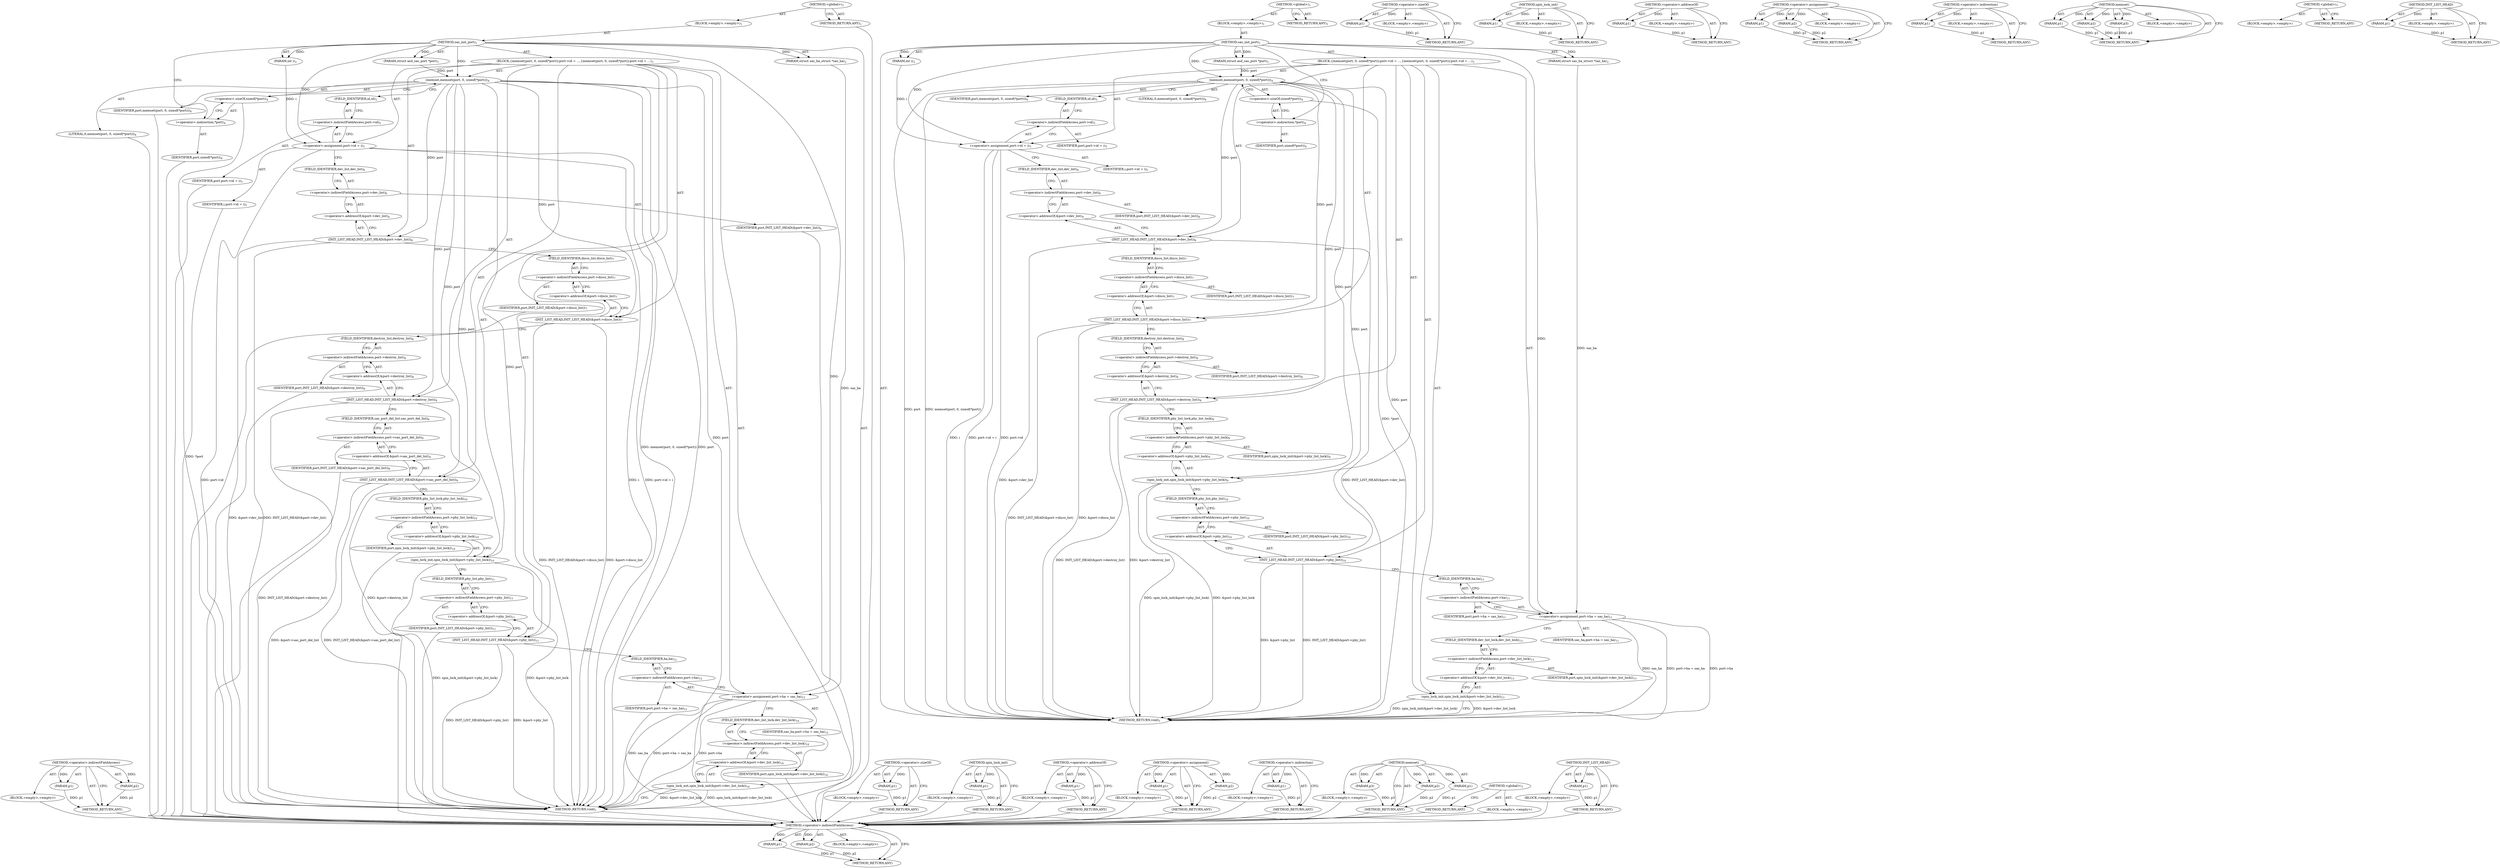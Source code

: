 digraph "INIT_LIST_HEAD" {
vulnerable_99 [label=<(METHOD,&lt;operator&gt;.indirectFieldAccess)>];
vulnerable_100 [label=<(PARAM,p1)>];
vulnerable_101 [label=<(PARAM,p2)>];
vulnerable_102 [label=<(BLOCK,&lt;empty&gt;,&lt;empty&gt;)>];
vulnerable_103 [label=<(METHOD_RETURN,ANY)>];
vulnerable_6 [label=<(METHOD,&lt;global&gt;)<SUB>1</SUB>>];
vulnerable_7 [label=<(BLOCK,&lt;empty&gt;,&lt;empty&gt;)<SUB>1</SUB>>];
vulnerable_8 [label=<(METHOD,sas_init_port)<SUB>1</SUB>>];
vulnerable_9 [label=<(PARAM,struct asd_sas_port *port)<SUB>1</SUB>>];
vulnerable_10 [label=<(PARAM,struct sas_ha_struct *sas_ha)<SUB>2</SUB>>];
vulnerable_11 [label=<(PARAM,int i)<SUB>2</SUB>>];
vulnerable_12 [label=<(BLOCK,{
	memset(port, 0, sizeof(*port));
	port-&gt;id = ...,{
	memset(port, 0, sizeof(*port));
	port-&gt;id = ...)<SUB>3</SUB>>];
vulnerable_13 [label=<(memset,memset(port, 0, sizeof(*port)))<SUB>4</SUB>>];
vulnerable_14 [label=<(IDENTIFIER,port,memset(port, 0, sizeof(*port)))<SUB>4</SUB>>];
vulnerable_15 [label=<(LITERAL,0,memset(port, 0, sizeof(*port)))<SUB>4</SUB>>];
vulnerable_16 [label=<(&lt;operator&gt;.sizeOf,sizeof(*port))<SUB>4</SUB>>];
vulnerable_17 [label=<(&lt;operator&gt;.indirection,*port)<SUB>4</SUB>>];
vulnerable_18 [label=<(IDENTIFIER,port,sizeof(*port))<SUB>4</SUB>>];
vulnerable_19 [label=<(&lt;operator&gt;.assignment,port-&gt;id = i)<SUB>5</SUB>>];
vulnerable_20 [label=<(&lt;operator&gt;.indirectFieldAccess,port-&gt;id)<SUB>5</SUB>>];
vulnerable_21 [label=<(IDENTIFIER,port,port-&gt;id = i)<SUB>5</SUB>>];
vulnerable_22 [label=<(FIELD_IDENTIFIER,id,id)<SUB>5</SUB>>];
vulnerable_23 [label=<(IDENTIFIER,i,port-&gt;id = i)<SUB>5</SUB>>];
vulnerable_24 [label=<(INIT_LIST_HEAD,INIT_LIST_HEAD(&amp;port-&gt;dev_list))<SUB>6</SUB>>];
vulnerable_25 [label=<(&lt;operator&gt;.addressOf,&amp;port-&gt;dev_list)<SUB>6</SUB>>];
vulnerable_26 [label=<(&lt;operator&gt;.indirectFieldAccess,port-&gt;dev_list)<SUB>6</SUB>>];
vulnerable_27 [label=<(IDENTIFIER,port,INIT_LIST_HEAD(&amp;port-&gt;dev_list))<SUB>6</SUB>>];
vulnerable_28 [label=<(FIELD_IDENTIFIER,dev_list,dev_list)<SUB>6</SUB>>];
vulnerable_29 [label=<(INIT_LIST_HEAD,INIT_LIST_HEAD(&amp;port-&gt;disco_list))<SUB>7</SUB>>];
vulnerable_30 [label=<(&lt;operator&gt;.addressOf,&amp;port-&gt;disco_list)<SUB>7</SUB>>];
vulnerable_31 [label=<(&lt;operator&gt;.indirectFieldAccess,port-&gt;disco_list)<SUB>7</SUB>>];
vulnerable_32 [label=<(IDENTIFIER,port,INIT_LIST_HEAD(&amp;port-&gt;disco_list))<SUB>7</SUB>>];
vulnerable_33 [label=<(FIELD_IDENTIFIER,disco_list,disco_list)<SUB>7</SUB>>];
vulnerable_34 [label=<(INIT_LIST_HEAD,INIT_LIST_HEAD(&amp;port-&gt;destroy_list))<SUB>8</SUB>>];
vulnerable_35 [label=<(&lt;operator&gt;.addressOf,&amp;port-&gt;destroy_list)<SUB>8</SUB>>];
vulnerable_36 [label=<(&lt;operator&gt;.indirectFieldAccess,port-&gt;destroy_list)<SUB>8</SUB>>];
vulnerable_37 [label=<(IDENTIFIER,port,INIT_LIST_HEAD(&amp;port-&gt;destroy_list))<SUB>8</SUB>>];
vulnerable_38 [label=<(FIELD_IDENTIFIER,destroy_list,destroy_list)<SUB>8</SUB>>];
vulnerable_39 [label=<(spin_lock_init,spin_lock_init(&amp;port-&gt;phy_list_lock))<SUB>9</SUB>>];
vulnerable_40 [label=<(&lt;operator&gt;.addressOf,&amp;port-&gt;phy_list_lock)<SUB>9</SUB>>];
vulnerable_41 [label=<(&lt;operator&gt;.indirectFieldAccess,port-&gt;phy_list_lock)<SUB>9</SUB>>];
vulnerable_42 [label=<(IDENTIFIER,port,spin_lock_init(&amp;port-&gt;phy_list_lock))<SUB>9</SUB>>];
vulnerable_43 [label=<(FIELD_IDENTIFIER,phy_list_lock,phy_list_lock)<SUB>9</SUB>>];
vulnerable_44 [label=<(INIT_LIST_HEAD,INIT_LIST_HEAD(&amp;port-&gt;phy_list))<SUB>10</SUB>>];
vulnerable_45 [label=<(&lt;operator&gt;.addressOf,&amp;port-&gt;phy_list)<SUB>10</SUB>>];
vulnerable_46 [label=<(&lt;operator&gt;.indirectFieldAccess,port-&gt;phy_list)<SUB>10</SUB>>];
vulnerable_47 [label=<(IDENTIFIER,port,INIT_LIST_HEAD(&amp;port-&gt;phy_list))<SUB>10</SUB>>];
vulnerable_48 [label=<(FIELD_IDENTIFIER,phy_list,phy_list)<SUB>10</SUB>>];
vulnerable_49 [label=<(&lt;operator&gt;.assignment,port-&gt;ha = sas_ha)<SUB>11</SUB>>];
vulnerable_50 [label=<(&lt;operator&gt;.indirectFieldAccess,port-&gt;ha)<SUB>11</SUB>>];
vulnerable_51 [label=<(IDENTIFIER,port,port-&gt;ha = sas_ha)<SUB>11</SUB>>];
vulnerable_52 [label=<(FIELD_IDENTIFIER,ha,ha)<SUB>11</SUB>>];
vulnerable_53 [label=<(IDENTIFIER,sas_ha,port-&gt;ha = sas_ha)<SUB>11</SUB>>];
vulnerable_54 [label=<(spin_lock_init,spin_lock_init(&amp;port-&gt;dev_list_lock))<SUB>13</SUB>>];
vulnerable_55 [label=<(&lt;operator&gt;.addressOf,&amp;port-&gt;dev_list_lock)<SUB>13</SUB>>];
vulnerable_56 [label=<(&lt;operator&gt;.indirectFieldAccess,port-&gt;dev_list_lock)<SUB>13</SUB>>];
vulnerable_57 [label=<(IDENTIFIER,port,spin_lock_init(&amp;port-&gt;dev_list_lock))<SUB>13</SUB>>];
vulnerable_58 [label=<(FIELD_IDENTIFIER,dev_list_lock,dev_list_lock)<SUB>13</SUB>>];
vulnerable_59 [label=<(METHOD_RETURN,void)<SUB>1</SUB>>];
vulnerable_61 [label=<(METHOD_RETURN,ANY)<SUB>1</SUB>>];
vulnerable_86 [label=<(METHOD,&lt;operator&gt;.sizeOf)>];
vulnerable_87 [label=<(PARAM,p1)>];
vulnerable_88 [label=<(BLOCK,&lt;empty&gt;,&lt;empty&gt;)>];
vulnerable_89 [label=<(METHOD_RETURN,ANY)>];
vulnerable_112 [label=<(METHOD,spin_lock_init)>];
vulnerable_113 [label=<(PARAM,p1)>];
vulnerable_114 [label=<(BLOCK,&lt;empty&gt;,&lt;empty&gt;)>];
vulnerable_115 [label=<(METHOD_RETURN,ANY)>];
vulnerable_108 [label=<(METHOD,&lt;operator&gt;.addressOf)>];
vulnerable_109 [label=<(PARAM,p1)>];
vulnerable_110 [label=<(BLOCK,&lt;empty&gt;,&lt;empty&gt;)>];
vulnerable_111 [label=<(METHOD_RETURN,ANY)>];
vulnerable_94 [label=<(METHOD,&lt;operator&gt;.assignment)>];
vulnerable_95 [label=<(PARAM,p1)>];
vulnerable_96 [label=<(PARAM,p2)>];
vulnerable_97 [label=<(BLOCK,&lt;empty&gt;,&lt;empty&gt;)>];
vulnerable_98 [label=<(METHOD_RETURN,ANY)>];
vulnerable_90 [label=<(METHOD,&lt;operator&gt;.indirection)>];
vulnerable_91 [label=<(PARAM,p1)>];
vulnerable_92 [label=<(BLOCK,&lt;empty&gt;,&lt;empty&gt;)>];
vulnerable_93 [label=<(METHOD_RETURN,ANY)>];
vulnerable_80 [label=<(METHOD,memset)>];
vulnerable_81 [label=<(PARAM,p1)>];
vulnerable_82 [label=<(PARAM,p2)>];
vulnerable_83 [label=<(PARAM,p3)>];
vulnerable_84 [label=<(BLOCK,&lt;empty&gt;,&lt;empty&gt;)>];
vulnerable_85 [label=<(METHOD_RETURN,ANY)>];
vulnerable_74 [label=<(METHOD,&lt;global&gt;)<SUB>1</SUB>>];
vulnerable_75 [label=<(BLOCK,&lt;empty&gt;,&lt;empty&gt;)>];
vulnerable_76 [label=<(METHOD_RETURN,ANY)>];
vulnerable_104 [label=<(METHOD,INIT_LIST_HEAD)>];
vulnerable_105 [label=<(PARAM,p1)>];
vulnerable_106 [label=<(BLOCK,&lt;empty&gt;,&lt;empty&gt;)>];
vulnerable_107 [label=<(METHOD_RETURN,ANY)>];
fixed_104 [label=<(METHOD,&lt;operator&gt;.indirectFieldAccess)>];
fixed_105 [label=<(PARAM,p1)>];
fixed_106 [label=<(PARAM,p2)>];
fixed_107 [label=<(BLOCK,&lt;empty&gt;,&lt;empty&gt;)>];
fixed_108 [label=<(METHOD_RETURN,ANY)>];
fixed_6 [label=<(METHOD,&lt;global&gt;)<SUB>1</SUB>>];
fixed_7 [label=<(BLOCK,&lt;empty&gt;,&lt;empty&gt;)<SUB>1</SUB>>];
fixed_8 [label=<(METHOD,sas_init_port)<SUB>1</SUB>>];
fixed_9 [label=<(PARAM,struct asd_sas_port *port)<SUB>1</SUB>>];
fixed_10 [label=<(PARAM,struct sas_ha_struct *sas_ha)<SUB>2</SUB>>];
fixed_11 [label=<(PARAM,int i)<SUB>2</SUB>>];
fixed_12 [label=<(BLOCK,{
	memset(port, 0, sizeof(*port));
	port-&gt;id = ...,{
	memset(port, 0, sizeof(*port));
	port-&gt;id = ...)<SUB>3</SUB>>];
fixed_13 [label=<(memset,memset(port, 0, sizeof(*port)))<SUB>4</SUB>>];
fixed_14 [label=<(IDENTIFIER,port,memset(port, 0, sizeof(*port)))<SUB>4</SUB>>];
fixed_15 [label=<(LITERAL,0,memset(port, 0, sizeof(*port)))<SUB>4</SUB>>];
fixed_16 [label=<(&lt;operator&gt;.sizeOf,sizeof(*port))<SUB>4</SUB>>];
fixed_17 [label=<(&lt;operator&gt;.indirection,*port)<SUB>4</SUB>>];
fixed_18 [label=<(IDENTIFIER,port,sizeof(*port))<SUB>4</SUB>>];
fixed_19 [label=<(&lt;operator&gt;.assignment,port-&gt;id = i)<SUB>5</SUB>>];
fixed_20 [label=<(&lt;operator&gt;.indirectFieldAccess,port-&gt;id)<SUB>5</SUB>>];
fixed_21 [label=<(IDENTIFIER,port,port-&gt;id = i)<SUB>5</SUB>>];
fixed_22 [label=<(FIELD_IDENTIFIER,id,id)<SUB>5</SUB>>];
fixed_23 [label=<(IDENTIFIER,i,port-&gt;id = i)<SUB>5</SUB>>];
fixed_24 [label=<(INIT_LIST_HEAD,INIT_LIST_HEAD(&amp;port-&gt;dev_list))<SUB>6</SUB>>];
fixed_25 [label=<(&lt;operator&gt;.addressOf,&amp;port-&gt;dev_list)<SUB>6</SUB>>];
fixed_26 [label=<(&lt;operator&gt;.indirectFieldAccess,port-&gt;dev_list)<SUB>6</SUB>>];
fixed_27 [label=<(IDENTIFIER,port,INIT_LIST_HEAD(&amp;port-&gt;dev_list))<SUB>6</SUB>>];
fixed_28 [label=<(FIELD_IDENTIFIER,dev_list,dev_list)<SUB>6</SUB>>];
fixed_29 [label=<(INIT_LIST_HEAD,INIT_LIST_HEAD(&amp;port-&gt;disco_list))<SUB>7</SUB>>];
fixed_30 [label=<(&lt;operator&gt;.addressOf,&amp;port-&gt;disco_list)<SUB>7</SUB>>];
fixed_31 [label=<(&lt;operator&gt;.indirectFieldAccess,port-&gt;disco_list)<SUB>7</SUB>>];
fixed_32 [label=<(IDENTIFIER,port,INIT_LIST_HEAD(&amp;port-&gt;disco_list))<SUB>7</SUB>>];
fixed_33 [label=<(FIELD_IDENTIFIER,disco_list,disco_list)<SUB>7</SUB>>];
fixed_34 [label=<(INIT_LIST_HEAD,INIT_LIST_HEAD(&amp;port-&gt;destroy_list))<SUB>8</SUB>>];
fixed_35 [label=<(&lt;operator&gt;.addressOf,&amp;port-&gt;destroy_list)<SUB>8</SUB>>];
fixed_36 [label=<(&lt;operator&gt;.indirectFieldAccess,port-&gt;destroy_list)<SUB>8</SUB>>];
fixed_37 [label=<(IDENTIFIER,port,INIT_LIST_HEAD(&amp;port-&gt;destroy_list))<SUB>8</SUB>>];
fixed_38 [label=<(FIELD_IDENTIFIER,destroy_list,destroy_list)<SUB>8</SUB>>];
fixed_39 [label=<(INIT_LIST_HEAD,INIT_LIST_HEAD(&amp;port-&gt;sas_port_del_list))<SUB>9</SUB>>];
fixed_40 [label=<(&lt;operator&gt;.addressOf,&amp;port-&gt;sas_port_del_list)<SUB>9</SUB>>];
fixed_41 [label=<(&lt;operator&gt;.indirectFieldAccess,port-&gt;sas_port_del_list)<SUB>9</SUB>>];
fixed_42 [label=<(IDENTIFIER,port,INIT_LIST_HEAD(&amp;port-&gt;sas_port_del_list))<SUB>9</SUB>>];
fixed_43 [label=<(FIELD_IDENTIFIER,sas_port_del_list,sas_port_del_list)<SUB>9</SUB>>];
fixed_44 [label=<(spin_lock_init,spin_lock_init(&amp;port-&gt;phy_list_lock))<SUB>10</SUB>>];
fixed_45 [label=<(&lt;operator&gt;.addressOf,&amp;port-&gt;phy_list_lock)<SUB>10</SUB>>];
fixed_46 [label=<(&lt;operator&gt;.indirectFieldAccess,port-&gt;phy_list_lock)<SUB>10</SUB>>];
fixed_47 [label=<(IDENTIFIER,port,spin_lock_init(&amp;port-&gt;phy_list_lock))<SUB>10</SUB>>];
fixed_48 [label=<(FIELD_IDENTIFIER,phy_list_lock,phy_list_lock)<SUB>10</SUB>>];
fixed_49 [label=<(INIT_LIST_HEAD,INIT_LIST_HEAD(&amp;port-&gt;phy_list))<SUB>11</SUB>>];
fixed_50 [label=<(&lt;operator&gt;.addressOf,&amp;port-&gt;phy_list)<SUB>11</SUB>>];
fixed_51 [label=<(&lt;operator&gt;.indirectFieldAccess,port-&gt;phy_list)<SUB>11</SUB>>];
fixed_52 [label=<(IDENTIFIER,port,INIT_LIST_HEAD(&amp;port-&gt;phy_list))<SUB>11</SUB>>];
fixed_53 [label=<(FIELD_IDENTIFIER,phy_list,phy_list)<SUB>11</SUB>>];
fixed_54 [label=<(&lt;operator&gt;.assignment,port-&gt;ha = sas_ha)<SUB>12</SUB>>];
fixed_55 [label=<(&lt;operator&gt;.indirectFieldAccess,port-&gt;ha)<SUB>12</SUB>>];
fixed_56 [label=<(IDENTIFIER,port,port-&gt;ha = sas_ha)<SUB>12</SUB>>];
fixed_57 [label=<(FIELD_IDENTIFIER,ha,ha)<SUB>12</SUB>>];
fixed_58 [label=<(IDENTIFIER,sas_ha,port-&gt;ha = sas_ha)<SUB>12</SUB>>];
fixed_59 [label=<(spin_lock_init,spin_lock_init(&amp;port-&gt;dev_list_lock))<SUB>14</SUB>>];
fixed_60 [label=<(&lt;operator&gt;.addressOf,&amp;port-&gt;dev_list_lock)<SUB>14</SUB>>];
fixed_61 [label=<(&lt;operator&gt;.indirectFieldAccess,port-&gt;dev_list_lock)<SUB>14</SUB>>];
fixed_62 [label=<(IDENTIFIER,port,spin_lock_init(&amp;port-&gt;dev_list_lock))<SUB>14</SUB>>];
fixed_63 [label=<(FIELD_IDENTIFIER,dev_list_lock,dev_list_lock)<SUB>14</SUB>>];
fixed_64 [label=<(METHOD_RETURN,void)<SUB>1</SUB>>];
fixed_66 [label=<(METHOD_RETURN,ANY)<SUB>1</SUB>>];
fixed_91 [label=<(METHOD,&lt;operator&gt;.sizeOf)>];
fixed_92 [label=<(PARAM,p1)>];
fixed_93 [label=<(BLOCK,&lt;empty&gt;,&lt;empty&gt;)>];
fixed_94 [label=<(METHOD_RETURN,ANY)>];
fixed_117 [label=<(METHOD,spin_lock_init)>];
fixed_118 [label=<(PARAM,p1)>];
fixed_119 [label=<(BLOCK,&lt;empty&gt;,&lt;empty&gt;)>];
fixed_120 [label=<(METHOD_RETURN,ANY)>];
fixed_113 [label=<(METHOD,&lt;operator&gt;.addressOf)>];
fixed_114 [label=<(PARAM,p1)>];
fixed_115 [label=<(BLOCK,&lt;empty&gt;,&lt;empty&gt;)>];
fixed_116 [label=<(METHOD_RETURN,ANY)>];
fixed_99 [label=<(METHOD,&lt;operator&gt;.assignment)>];
fixed_100 [label=<(PARAM,p1)>];
fixed_101 [label=<(PARAM,p2)>];
fixed_102 [label=<(BLOCK,&lt;empty&gt;,&lt;empty&gt;)>];
fixed_103 [label=<(METHOD_RETURN,ANY)>];
fixed_95 [label=<(METHOD,&lt;operator&gt;.indirection)>];
fixed_96 [label=<(PARAM,p1)>];
fixed_97 [label=<(BLOCK,&lt;empty&gt;,&lt;empty&gt;)>];
fixed_98 [label=<(METHOD_RETURN,ANY)>];
fixed_85 [label=<(METHOD,memset)>];
fixed_86 [label=<(PARAM,p1)>];
fixed_87 [label=<(PARAM,p2)>];
fixed_88 [label=<(PARAM,p3)>];
fixed_89 [label=<(BLOCK,&lt;empty&gt;,&lt;empty&gt;)>];
fixed_90 [label=<(METHOD_RETURN,ANY)>];
fixed_79 [label=<(METHOD,&lt;global&gt;)<SUB>1</SUB>>];
fixed_80 [label=<(BLOCK,&lt;empty&gt;,&lt;empty&gt;)>];
fixed_81 [label=<(METHOD_RETURN,ANY)>];
fixed_109 [label=<(METHOD,INIT_LIST_HEAD)>];
fixed_110 [label=<(PARAM,p1)>];
fixed_111 [label=<(BLOCK,&lt;empty&gt;,&lt;empty&gt;)>];
fixed_112 [label=<(METHOD_RETURN,ANY)>];
vulnerable_99 -> vulnerable_100  [key=0, label="AST: "];
vulnerable_99 -> vulnerable_100  [key=1, label="DDG: "];
vulnerable_99 -> vulnerable_102  [key=0, label="AST: "];
vulnerable_99 -> vulnerable_101  [key=0, label="AST: "];
vulnerable_99 -> vulnerable_101  [key=1, label="DDG: "];
vulnerable_99 -> vulnerable_103  [key=0, label="AST: "];
vulnerable_99 -> vulnerable_103  [key=1, label="CFG: "];
vulnerable_100 -> vulnerable_103  [key=0, label="DDG: p1"];
vulnerable_101 -> vulnerable_103  [key=0, label="DDG: p2"];
vulnerable_6 -> vulnerable_7  [key=0, label="AST: "];
vulnerable_6 -> vulnerable_61  [key=0, label="AST: "];
vulnerable_6 -> vulnerable_61  [key=1, label="CFG: "];
vulnerable_7 -> vulnerable_8  [key=0, label="AST: "];
vulnerable_8 -> vulnerable_9  [key=0, label="AST: "];
vulnerable_8 -> vulnerable_9  [key=1, label="DDG: "];
vulnerable_8 -> vulnerable_10  [key=0, label="AST: "];
vulnerable_8 -> vulnerable_10  [key=1, label="DDG: "];
vulnerable_8 -> vulnerable_11  [key=0, label="AST: "];
vulnerable_8 -> vulnerable_11  [key=1, label="DDG: "];
vulnerable_8 -> vulnerable_12  [key=0, label="AST: "];
vulnerable_8 -> vulnerable_59  [key=0, label="AST: "];
vulnerable_8 -> vulnerable_17  [key=0, label="CFG: "];
vulnerable_8 -> vulnerable_19  [key=0, label="DDG: "];
vulnerable_8 -> vulnerable_49  [key=0, label="DDG: "];
vulnerable_8 -> vulnerable_13  [key=0, label="DDG: "];
vulnerable_9 -> vulnerable_13  [key=0, label="DDG: port"];
vulnerable_10 -> vulnerable_49  [key=0, label="DDG: sas_ha"];
vulnerable_11 -> vulnerable_19  [key=0, label="DDG: i"];
vulnerable_12 -> vulnerable_13  [key=0, label="AST: "];
vulnerable_12 -> vulnerable_19  [key=0, label="AST: "];
vulnerable_12 -> vulnerable_24  [key=0, label="AST: "];
vulnerable_12 -> vulnerable_29  [key=0, label="AST: "];
vulnerable_12 -> vulnerable_34  [key=0, label="AST: "];
vulnerable_12 -> vulnerable_39  [key=0, label="AST: "];
vulnerable_12 -> vulnerable_44  [key=0, label="AST: "];
vulnerable_12 -> vulnerable_49  [key=0, label="AST: "];
vulnerable_12 -> vulnerable_54  [key=0, label="AST: "];
vulnerable_13 -> vulnerable_14  [key=0, label="AST: "];
vulnerable_13 -> vulnerable_15  [key=0, label="AST: "];
vulnerable_13 -> vulnerable_16  [key=0, label="AST: "];
vulnerable_13 -> vulnerable_22  [key=0, label="CFG: "];
vulnerable_13 -> vulnerable_59  [key=0, label="DDG: port"];
vulnerable_13 -> vulnerable_59  [key=1, label="DDG: memset(port, 0, sizeof(*port))"];
vulnerable_13 -> vulnerable_24  [key=0, label="DDG: port"];
vulnerable_13 -> vulnerable_29  [key=0, label="DDG: port"];
vulnerable_13 -> vulnerable_34  [key=0, label="DDG: port"];
vulnerable_13 -> vulnerable_39  [key=0, label="DDG: port"];
vulnerable_13 -> vulnerable_44  [key=0, label="DDG: port"];
vulnerable_13 -> vulnerable_54  [key=0, label="DDG: port"];
vulnerable_16 -> vulnerable_17  [key=0, label="AST: "];
vulnerable_16 -> vulnerable_13  [key=0, label="CFG: "];
vulnerable_16 -> vulnerable_59  [key=0, label="DDG: *port"];
vulnerable_17 -> vulnerable_18  [key=0, label="AST: "];
vulnerable_17 -> vulnerable_16  [key=0, label="CFG: "];
vulnerable_19 -> vulnerable_20  [key=0, label="AST: "];
vulnerable_19 -> vulnerable_23  [key=0, label="AST: "];
vulnerable_19 -> vulnerable_28  [key=0, label="CFG: "];
vulnerable_19 -> vulnerable_59  [key=0, label="DDG: port-&gt;id"];
vulnerable_19 -> vulnerable_59  [key=1, label="DDG: i"];
vulnerable_19 -> vulnerable_59  [key=2, label="DDG: port-&gt;id = i"];
vulnerable_20 -> vulnerable_21  [key=0, label="AST: "];
vulnerable_20 -> vulnerable_22  [key=0, label="AST: "];
vulnerable_20 -> vulnerable_19  [key=0, label="CFG: "];
vulnerable_22 -> vulnerable_20  [key=0, label="CFG: "];
vulnerable_24 -> vulnerable_25  [key=0, label="AST: "];
vulnerable_24 -> vulnerable_33  [key=0, label="CFG: "];
vulnerable_24 -> vulnerable_59  [key=0, label="DDG: &amp;port-&gt;dev_list"];
vulnerable_24 -> vulnerable_59  [key=1, label="DDG: INIT_LIST_HEAD(&amp;port-&gt;dev_list)"];
vulnerable_25 -> vulnerable_26  [key=0, label="AST: "];
vulnerable_25 -> vulnerable_24  [key=0, label="CFG: "];
vulnerable_26 -> vulnerable_27  [key=0, label="AST: "];
vulnerable_26 -> vulnerable_28  [key=0, label="AST: "];
vulnerable_26 -> vulnerable_25  [key=0, label="CFG: "];
vulnerable_28 -> vulnerable_26  [key=0, label="CFG: "];
vulnerable_29 -> vulnerable_30  [key=0, label="AST: "];
vulnerable_29 -> vulnerable_38  [key=0, label="CFG: "];
vulnerable_29 -> vulnerable_59  [key=0, label="DDG: &amp;port-&gt;disco_list"];
vulnerable_29 -> vulnerable_59  [key=1, label="DDG: INIT_LIST_HEAD(&amp;port-&gt;disco_list)"];
vulnerable_30 -> vulnerable_31  [key=0, label="AST: "];
vulnerable_30 -> vulnerable_29  [key=0, label="CFG: "];
vulnerable_31 -> vulnerable_32  [key=0, label="AST: "];
vulnerable_31 -> vulnerable_33  [key=0, label="AST: "];
vulnerable_31 -> vulnerable_30  [key=0, label="CFG: "];
vulnerable_33 -> vulnerable_31  [key=0, label="CFG: "];
vulnerable_34 -> vulnerable_35  [key=0, label="AST: "];
vulnerable_34 -> vulnerable_43  [key=0, label="CFG: "];
vulnerable_34 -> vulnerable_59  [key=0, label="DDG: &amp;port-&gt;destroy_list"];
vulnerable_34 -> vulnerable_59  [key=1, label="DDG: INIT_LIST_HEAD(&amp;port-&gt;destroy_list)"];
vulnerable_35 -> vulnerable_36  [key=0, label="AST: "];
vulnerable_35 -> vulnerable_34  [key=0, label="CFG: "];
vulnerable_36 -> vulnerable_37  [key=0, label="AST: "];
vulnerable_36 -> vulnerable_38  [key=0, label="AST: "];
vulnerable_36 -> vulnerable_35  [key=0, label="CFG: "];
vulnerable_38 -> vulnerable_36  [key=0, label="CFG: "];
vulnerable_39 -> vulnerable_40  [key=0, label="AST: "];
vulnerable_39 -> vulnerable_48  [key=0, label="CFG: "];
vulnerable_39 -> vulnerable_59  [key=0, label="DDG: &amp;port-&gt;phy_list_lock"];
vulnerable_39 -> vulnerable_59  [key=1, label="DDG: spin_lock_init(&amp;port-&gt;phy_list_lock)"];
vulnerable_40 -> vulnerable_41  [key=0, label="AST: "];
vulnerable_40 -> vulnerable_39  [key=0, label="CFG: "];
vulnerable_41 -> vulnerable_42  [key=0, label="AST: "];
vulnerable_41 -> vulnerable_43  [key=0, label="AST: "];
vulnerable_41 -> vulnerable_40  [key=0, label="CFG: "];
vulnerable_43 -> vulnerable_41  [key=0, label="CFG: "];
vulnerable_44 -> vulnerable_45  [key=0, label="AST: "];
vulnerable_44 -> vulnerable_52  [key=0, label="CFG: "];
vulnerable_44 -> vulnerable_59  [key=0, label="DDG: &amp;port-&gt;phy_list"];
vulnerable_44 -> vulnerable_59  [key=1, label="DDG: INIT_LIST_HEAD(&amp;port-&gt;phy_list)"];
vulnerable_45 -> vulnerable_46  [key=0, label="AST: "];
vulnerable_45 -> vulnerable_44  [key=0, label="CFG: "];
vulnerable_46 -> vulnerable_47  [key=0, label="AST: "];
vulnerable_46 -> vulnerable_48  [key=0, label="AST: "];
vulnerable_46 -> vulnerable_45  [key=0, label="CFG: "];
vulnerable_48 -> vulnerable_46  [key=0, label="CFG: "];
vulnerable_49 -> vulnerable_50  [key=0, label="AST: "];
vulnerable_49 -> vulnerable_53  [key=0, label="AST: "];
vulnerable_49 -> vulnerable_58  [key=0, label="CFG: "];
vulnerable_49 -> vulnerable_59  [key=0, label="DDG: port-&gt;ha"];
vulnerable_49 -> vulnerable_59  [key=1, label="DDG: sas_ha"];
vulnerable_49 -> vulnerable_59  [key=2, label="DDG: port-&gt;ha = sas_ha"];
vulnerable_50 -> vulnerable_51  [key=0, label="AST: "];
vulnerable_50 -> vulnerable_52  [key=0, label="AST: "];
vulnerable_50 -> vulnerable_49  [key=0, label="CFG: "];
vulnerable_52 -> vulnerable_50  [key=0, label="CFG: "];
vulnerable_54 -> vulnerable_55  [key=0, label="AST: "];
vulnerable_54 -> vulnerable_59  [key=0, label="CFG: "];
vulnerable_54 -> vulnerable_59  [key=1, label="DDG: &amp;port-&gt;dev_list_lock"];
vulnerable_54 -> vulnerable_59  [key=2, label="DDG: spin_lock_init(&amp;port-&gt;dev_list_lock)"];
vulnerable_55 -> vulnerable_56  [key=0, label="AST: "];
vulnerable_55 -> vulnerable_54  [key=0, label="CFG: "];
vulnerable_56 -> vulnerable_57  [key=0, label="AST: "];
vulnerable_56 -> vulnerable_58  [key=0, label="AST: "];
vulnerable_56 -> vulnerable_55  [key=0, label="CFG: "];
vulnerable_58 -> vulnerable_56  [key=0, label="CFG: "];
vulnerable_86 -> vulnerable_87  [key=0, label="AST: "];
vulnerable_86 -> vulnerable_87  [key=1, label="DDG: "];
vulnerable_86 -> vulnerable_88  [key=0, label="AST: "];
vulnerable_86 -> vulnerable_89  [key=0, label="AST: "];
vulnerable_86 -> vulnerable_89  [key=1, label="CFG: "];
vulnerable_87 -> vulnerable_89  [key=0, label="DDG: p1"];
vulnerable_112 -> vulnerable_113  [key=0, label="AST: "];
vulnerable_112 -> vulnerable_113  [key=1, label="DDG: "];
vulnerable_112 -> vulnerable_114  [key=0, label="AST: "];
vulnerable_112 -> vulnerable_115  [key=0, label="AST: "];
vulnerable_112 -> vulnerable_115  [key=1, label="CFG: "];
vulnerable_113 -> vulnerable_115  [key=0, label="DDG: p1"];
vulnerable_108 -> vulnerable_109  [key=0, label="AST: "];
vulnerable_108 -> vulnerable_109  [key=1, label="DDG: "];
vulnerable_108 -> vulnerable_110  [key=0, label="AST: "];
vulnerable_108 -> vulnerable_111  [key=0, label="AST: "];
vulnerable_108 -> vulnerable_111  [key=1, label="CFG: "];
vulnerable_109 -> vulnerable_111  [key=0, label="DDG: p1"];
vulnerable_94 -> vulnerable_95  [key=0, label="AST: "];
vulnerable_94 -> vulnerable_95  [key=1, label="DDG: "];
vulnerable_94 -> vulnerable_97  [key=0, label="AST: "];
vulnerable_94 -> vulnerable_96  [key=0, label="AST: "];
vulnerable_94 -> vulnerable_96  [key=1, label="DDG: "];
vulnerable_94 -> vulnerable_98  [key=0, label="AST: "];
vulnerable_94 -> vulnerable_98  [key=1, label="CFG: "];
vulnerable_95 -> vulnerable_98  [key=0, label="DDG: p1"];
vulnerable_96 -> vulnerable_98  [key=0, label="DDG: p2"];
vulnerable_90 -> vulnerable_91  [key=0, label="AST: "];
vulnerable_90 -> vulnerable_91  [key=1, label="DDG: "];
vulnerable_90 -> vulnerable_92  [key=0, label="AST: "];
vulnerable_90 -> vulnerable_93  [key=0, label="AST: "];
vulnerable_90 -> vulnerable_93  [key=1, label="CFG: "];
vulnerable_91 -> vulnerable_93  [key=0, label="DDG: p1"];
vulnerable_80 -> vulnerable_81  [key=0, label="AST: "];
vulnerable_80 -> vulnerable_81  [key=1, label="DDG: "];
vulnerable_80 -> vulnerable_84  [key=0, label="AST: "];
vulnerable_80 -> vulnerable_82  [key=0, label="AST: "];
vulnerable_80 -> vulnerable_82  [key=1, label="DDG: "];
vulnerable_80 -> vulnerable_85  [key=0, label="AST: "];
vulnerable_80 -> vulnerable_85  [key=1, label="CFG: "];
vulnerable_80 -> vulnerable_83  [key=0, label="AST: "];
vulnerable_80 -> vulnerable_83  [key=1, label="DDG: "];
vulnerable_81 -> vulnerable_85  [key=0, label="DDG: p1"];
vulnerable_82 -> vulnerable_85  [key=0, label="DDG: p2"];
vulnerable_83 -> vulnerable_85  [key=0, label="DDG: p3"];
vulnerable_74 -> vulnerable_75  [key=0, label="AST: "];
vulnerable_74 -> vulnerable_76  [key=0, label="AST: "];
vulnerable_74 -> vulnerable_76  [key=1, label="CFG: "];
vulnerable_104 -> vulnerable_105  [key=0, label="AST: "];
vulnerable_104 -> vulnerable_105  [key=1, label="DDG: "];
vulnerable_104 -> vulnerable_106  [key=0, label="AST: "];
vulnerable_104 -> vulnerable_107  [key=0, label="AST: "];
vulnerable_104 -> vulnerable_107  [key=1, label="CFG: "];
vulnerable_105 -> vulnerable_107  [key=0, label="DDG: p1"];
fixed_104 -> fixed_105  [key=0, label="AST: "];
fixed_104 -> fixed_105  [key=1, label="DDG: "];
fixed_104 -> fixed_107  [key=0, label="AST: "];
fixed_104 -> fixed_106  [key=0, label="AST: "];
fixed_104 -> fixed_106  [key=1, label="DDG: "];
fixed_104 -> fixed_108  [key=0, label="AST: "];
fixed_104 -> fixed_108  [key=1, label="CFG: "];
fixed_105 -> fixed_108  [key=0, label="DDG: p1"];
fixed_106 -> fixed_108  [key=0, label="DDG: p2"];
fixed_107 -> vulnerable_99  [key=0];
fixed_108 -> vulnerable_99  [key=0];
fixed_6 -> fixed_7  [key=0, label="AST: "];
fixed_6 -> fixed_66  [key=0, label="AST: "];
fixed_6 -> fixed_66  [key=1, label="CFG: "];
fixed_7 -> fixed_8  [key=0, label="AST: "];
fixed_8 -> fixed_9  [key=0, label="AST: "];
fixed_8 -> fixed_9  [key=1, label="DDG: "];
fixed_8 -> fixed_10  [key=0, label="AST: "];
fixed_8 -> fixed_10  [key=1, label="DDG: "];
fixed_8 -> fixed_11  [key=0, label="AST: "];
fixed_8 -> fixed_11  [key=1, label="DDG: "];
fixed_8 -> fixed_12  [key=0, label="AST: "];
fixed_8 -> fixed_64  [key=0, label="AST: "];
fixed_8 -> fixed_17  [key=0, label="CFG: "];
fixed_8 -> fixed_19  [key=0, label="DDG: "];
fixed_8 -> fixed_54  [key=0, label="DDG: "];
fixed_8 -> fixed_13  [key=0, label="DDG: "];
fixed_9 -> fixed_13  [key=0, label="DDG: port"];
fixed_10 -> fixed_54  [key=0, label="DDG: sas_ha"];
fixed_11 -> fixed_19  [key=0, label="DDG: i"];
fixed_12 -> fixed_13  [key=0, label="AST: "];
fixed_12 -> fixed_19  [key=0, label="AST: "];
fixed_12 -> fixed_24  [key=0, label="AST: "];
fixed_12 -> fixed_29  [key=0, label="AST: "];
fixed_12 -> fixed_34  [key=0, label="AST: "];
fixed_12 -> fixed_39  [key=0, label="AST: "];
fixed_12 -> fixed_44  [key=0, label="AST: "];
fixed_12 -> fixed_49  [key=0, label="AST: "];
fixed_12 -> fixed_54  [key=0, label="AST: "];
fixed_12 -> fixed_59  [key=0, label="AST: "];
fixed_13 -> fixed_14  [key=0, label="AST: "];
fixed_13 -> fixed_15  [key=0, label="AST: "];
fixed_13 -> fixed_16  [key=0, label="AST: "];
fixed_13 -> fixed_22  [key=0, label="CFG: "];
fixed_13 -> fixed_64  [key=0, label="DDG: port"];
fixed_13 -> fixed_64  [key=1, label="DDG: memset(port, 0, sizeof(*port))"];
fixed_13 -> fixed_24  [key=0, label="DDG: port"];
fixed_13 -> fixed_29  [key=0, label="DDG: port"];
fixed_13 -> fixed_34  [key=0, label="DDG: port"];
fixed_13 -> fixed_39  [key=0, label="DDG: port"];
fixed_13 -> fixed_44  [key=0, label="DDG: port"];
fixed_13 -> fixed_49  [key=0, label="DDG: port"];
fixed_13 -> fixed_59  [key=0, label="DDG: port"];
fixed_14 -> vulnerable_99  [key=0];
fixed_15 -> vulnerable_99  [key=0];
fixed_16 -> fixed_17  [key=0, label="AST: "];
fixed_16 -> fixed_13  [key=0, label="CFG: "];
fixed_16 -> fixed_64  [key=0, label="DDG: *port"];
fixed_17 -> fixed_18  [key=0, label="AST: "];
fixed_17 -> fixed_16  [key=0, label="CFG: "];
fixed_18 -> vulnerable_99  [key=0];
fixed_19 -> fixed_20  [key=0, label="AST: "];
fixed_19 -> fixed_23  [key=0, label="AST: "];
fixed_19 -> fixed_28  [key=0, label="CFG: "];
fixed_19 -> fixed_64  [key=0, label="DDG: port-&gt;id"];
fixed_19 -> fixed_64  [key=1, label="DDG: i"];
fixed_19 -> fixed_64  [key=2, label="DDG: port-&gt;id = i"];
fixed_20 -> fixed_21  [key=0, label="AST: "];
fixed_20 -> fixed_22  [key=0, label="AST: "];
fixed_20 -> fixed_19  [key=0, label="CFG: "];
fixed_21 -> vulnerable_99  [key=0];
fixed_22 -> fixed_20  [key=0, label="CFG: "];
fixed_23 -> vulnerable_99  [key=0];
fixed_24 -> fixed_25  [key=0, label="AST: "];
fixed_24 -> fixed_33  [key=0, label="CFG: "];
fixed_24 -> fixed_64  [key=0, label="DDG: &amp;port-&gt;dev_list"];
fixed_24 -> fixed_64  [key=1, label="DDG: INIT_LIST_HEAD(&amp;port-&gt;dev_list)"];
fixed_25 -> fixed_26  [key=0, label="AST: "];
fixed_25 -> fixed_24  [key=0, label="CFG: "];
fixed_26 -> fixed_27  [key=0, label="AST: "];
fixed_26 -> fixed_28  [key=0, label="AST: "];
fixed_26 -> fixed_25  [key=0, label="CFG: "];
fixed_27 -> vulnerable_99  [key=0];
fixed_28 -> fixed_26  [key=0, label="CFG: "];
fixed_29 -> fixed_30  [key=0, label="AST: "];
fixed_29 -> fixed_38  [key=0, label="CFG: "];
fixed_29 -> fixed_64  [key=0, label="DDG: &amp;port-&gt;disco_list"];
fixed_29 -> fixed_64  [key=1, label="DDG: INIT_LIST_HEAD(&amp;port-&gt;disco_list)"];
fixed_30 -> fixed_31  [key=0, label="AST: "];
fixed_30 -> fixed_29  [key=0, label="CFG: "];
fixed_31 -> fixed_32  [key=0, label="AST: "];
fixed_31 -> fixed_33  [key=0, label="AST: "];
fixed_31 -> fixed_30  [key=0, label="CFG: "];
fixed_32 -> vulnerable_99  [key=0];
fixed_33 -> fixed_31  [key=0, label="CFG: "];
fixed_34 -> fixed_35  [key=0, label="AST: "];
fixed_34 -> fixed_43  [key=0, label="CFG: "];
fixed_34 -> fixed_64  [key=0, label="DDG: &amp;port-&gt;destroy_list"];
fixed_34 -> fixed_64  [key=1, label="DDG: INIT_LIST_HEAD(&amp;port-&gt;destroy_list)"];
fixed_35 -> fixed_36  [key=0, label="AST: "];
fixed_35 -> fixed_34  [key=0, label="CFG: "];
fixed_36 -> fixed_37  [key=0, label="AST: "];
fixed_36 -> fixed_38  [key=0, label="AST: "];
fixed_36 -> fixed_35  [key=0, label="CFG: "];
fixed_37 -> vulnerable_99  [key=0];
fixed_38 -> fixed_36  [key=0, label="CFG: "];
fixed_39 -> fixed_40  [key=0, label="AST: "];
fixed_39 -> fixed_48  [key=0, label="CFG: "];
fixed_39 -> fixed_64  [key=0, label="DDG: &amp;port-&gt;sas_port_del_list"];
fixed_39 -> fixed_64  [key=1, label="DDG: INIT_LIST_HEAD(&amp;port-&gt;sas_port_del_list)"];
fixed_40 -> fixed_41  [key=0, label="AST: "];
fixed_40 -> fixed_39  [key=0, label="CFG: "];
fixed_41 -> fixed_42  [key=0, label="AST: "];
fixed_41 -> fixed_43  [key=0, label="AST: "];
fixed_41 -> fixed_40  [key=0, label="CFG: "];
fixed_42 -> vulnerable_99  [key=0];
fixed_43 -> fixed_41  [key=0, label="CFG: "];
fixed_44 -> fixed_45  [key=0, label="AST: "];
fixed_44 -> fixed_53  [key=0, label="CFG: "];
fixed_44 -> fixed_64  [key=0, label="DDG: &amp;port-&gt;phy_list_lock"];
fixed_44 -> fixed_64  [key=1, label="DDG: spin_lock_init(&amp;port-&gt;phy_list_lock)"];
fixed_45 -> fixed_46  [key=0, label="AST: "];
fixed_45 -> fixed_44  [key=0, label="CFG: "];
fixed_46 -> fixed_47  [key=0, label="AST: "];
fixed_46 -> fixed_48  [key=0, label="AST: "];
fixed_46 -> fixed_45  [key=0, label="CFG: "];
fixed_47 -> vulnerable_99  [key=0];
fixed_48 -> fixed_46  [key=0, label="CFG: "];
fixed_49 -> fixed_50  [key=0, label="AST: "];
fixed_49 -> fixed_57  [key=0, label="CFG: "];
fixed_49 -> fixed_64  [key=0, label="DDG: &amp;port-&gt;phy_list"];
fixed_49 -> fixed_64  [key=1, label="DDG: INIT_LIST_HEAD(&amp;port-&gt;phy_list)"];
fixed_50 -> fixed_51  [key=0, label="AST: "];
fixed_50 -> fixed_49  [key=0, label="CFG: "];
fixed_51 -> fixed_52  [key=0, label="AST: "];
fixed_51 -> fixed_53  [key=0, label="AST: "];
fixed_51 -> fixed_50  [key=0, label="CFG: "];
fixed_52 -> vulnerable_99  [key=0];
fixed_53 -> fixed_51  [key=0, label="CFG: "];
fixed_54 -> fixed_55  [key=0, label="AST: "];
fixed_54 -> fixed_58  [key=0, label="AST: "];
fixed_54 -> fixed_63  [key=0, label="CFG: "];
fixed_54 -> fixed_64  [key=0, label="DDG: port-&gt;ha"];
fixed_54 -> fixed_64  [key=1, label="DDG: sas_ha"];
fixed_54 -> fixed_64  [key=2, label="DDG: port-&gt;ha = sas_ha"];
fixed_55 -> fixed_56  [key=0, label="AST: "];
fixed_55 -> fixed_57  [key=0, label="AST: "];
fixed_55 -> fixed_54  [key=0, label="CFG: "];
fixed_56 -> vulnerable_99  [key=0];
fixed_57 -> fixed_55  [key=0, label="CFG: "];
fixed_58 -> vulnerable_99  [key=0];
fixed_59 -> fixed_60  [key=0, label="AST: "];
fixed_59 -> fixed_64  [key=0, label="CFG: "];
fixed_59 -> fixed_64  [key=1, label="DDG: &amp;port-&gt;dev_list_lock"];
fixed_59 -> fixed_64  [key=2, label="DDG: spin_lock_init(&amp;port-&gt;dev_list_lock)"];
fixed_60 -> fixed_61  [key=0, label="AST: "];
fixed_60 -> fixed_59  [key=0, label="CFG: "];
fixed_61 -> fixed_62  [key=0, label="AST: "];
fixed_61 -> fixed_63  [key=0, label="AST: "];
fixed_61 -> fixed_60  [key=0, label="CFG: "];
fixed_62 -> vulnerable_99  [key=0];
fixed_63 -> fixed_61  [key=0, label="CFG: "];
fixed_64 -> vulnerable_99  [key=0];
fixed_66 -> vulnerable_99  [key=0];
fixed_91 -> fixed_92  [key=0, label="AST: "];
fixed_91 -> fixed_92  [key=1, label="DDG: "];
fixed_91 -> fixed_93  [key=0, label="AST: "];
fixed_91 -> fixed_94  [key=0, label="AST: "];
fixed_91 -> fixed_94  [key=1, label="CFG: "];
fixed_92 -> fixed_94  [key=0, label="DDG: p1"];
fixed_93 -> vulnerable_99  [key=0];
fixed_94 -> vulnerable_99  [key=0];
fixed_117 -> fixed_118  [key=0, label="AST: "];
fixed_117 -> fixed_118  [key=1, label="DDG: "];
fixed_117 -> fixed_119  [key=0, label="AST: "];
fixed_117 -> fixed_120  [key=0, label="AST: "];
fixed_117 -> fixed_120  [key=1, label="CFG: "];
fixed_118 -> fixed_120  [key=0, label="DDG: p1"];
fixed_119 -> vulnerable_99  [key=0];
fixed_120 -> vulnerable_99  [key=0];
fixed_113 -> fixed_114  [key=0, label="AST: "];
fixed_113 -> fixed_114  [key=1, label="DDG: "];
fixed_113 -> fixed_115  [key=0, label="AST: "];
fixed_113 -> fixed_116  [key=0, label="AST: "];
fixed_113 -> fixed_116  [key=1, label="CFG: "];
fixed_114 -> fixed_116  [key=0, label="DDG: p1"];
fixed_115 -> vulnerable_99  [key=0];
fixed_116 -> vulnerable_99  [key=0];
fixed_99 -> fixed_100  [key=0, label="AST: "];
fixed_99 -> fixed_100  [key=1, label="DDG: "];
fixed_99 -> fixed_102  [key=0, label="AST: "];
fixed_99 -> fixed_101  [key=0, label="AST: "];
fixed_99 -> fixed_101  [key=1, label="DDG: "];
fixed_99 -> fixed_103  [key=0, label="AST: "];
fixed_99 -> fixed_103  [key=1, label="CFG: "];
fixed_100 -> fixed_103  [key=0, label="DDG: p1"];
fixed_101 -> fixed_103  [key=0, label="DDG: p2"];
fixed_102 -> vulnerable_99  [key=0];
fixed_103 -> vulnerable_99  [key=0];
fixed_95 -> fixed_96  [key=0, label="AST: "];
fixed_95 -> fixed_96  [key=1, label="DDG: "];
fixed_95 -> fixed_97  [key=0, label="AST: "];
fixed_95 -> fixed_98  [key=0, label="AST: "];
fixed_95 -> fixed_98  [key=1, label="CFG: "];
fixed_96 -> fixed_98  [key=0, label="DDG: p1"];
fixed_97 -> vulnerable_99  [key=0];
fixed_98 -> vulnerable_99  [key=0];
fixed_85 -> fixed_86  [key=0, label="AST: "];
fixed_85 -> fixed_86  [key=1, label="DDG: "];
fixed_85 -> fixed_89  [key=0, label="AST: "];
fixed_85 -> fixed_87  [key=0, label="AST: "];
fixed_85 -> fixed_87  [key=1, label="DDG: "];
fixed_85 -> fixed_90  [key=0, label="AST: "];
fixed_85 -> fixed_90  [key=1, label="CFG: "];
fixed_85 -> fixed_88  [key=0, label="AST: "];
fixed_85 -> fixed_88  [key=1, label="DDG: "];
fixed_86 -> fixed_90  [key=0, label="DDG: p1"];
fixed_87 -> fixed_90  [key=0, label="DDG: p2"];
fixed_88 -> fixed_90  [key=0, label="DDG: p3"];
fixed_89 -> vulnerable_99  [key=0];
fixed_90 -> vulnerable_99  [key=0];
fixed_79 -> fixed_80  [key=0, label="AST: "];
fixed_79 -> fixed_81  [key=0, label="AST: "];
fixed_79 -> fixed_81  [key=1, label="CFG: "];
fixed_80 -> vulnerable_99  [key=0];
fixed_81 -> vulnerable_99  [key=0];
fixed_109 -> fixed_110  [key=0, label="AST: "];
fixed_109 -> fixed_110  [key=1, label="DDG: "];
fixed_109 -> fixed_111  [key=0, label="AST: "];
fixed_109 -> fixed_112  [key=0, label="AST: "];
fixed_109 -> fixed_112  [key=1, label="CFG: "];
fixed_110 -> fixed_112  [key=0, label="DDG: p1"];
fixed_111 -> vulnerable_99  [key=0];
fixed_112 -> vulnerable_99  [key=0];
}
